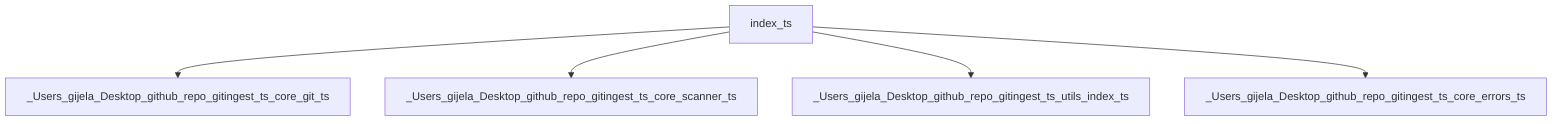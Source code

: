 graph TD;
  index_ts --> _Users_gijela_Desktop_github_repo_gitingest_ts_core_git_ts;
  index_ts --> _Users_gijela_Desktop_github_repo_gitingest_ts_core_scanner_ts;
  index_ts --> _Users_gijela_Desktop_github_repo_gitingest_ts_utils_index_ts;
  index_ts --> _Users_gijela_Desktop_github_repo_gitingest_ts_core_errors_ts;